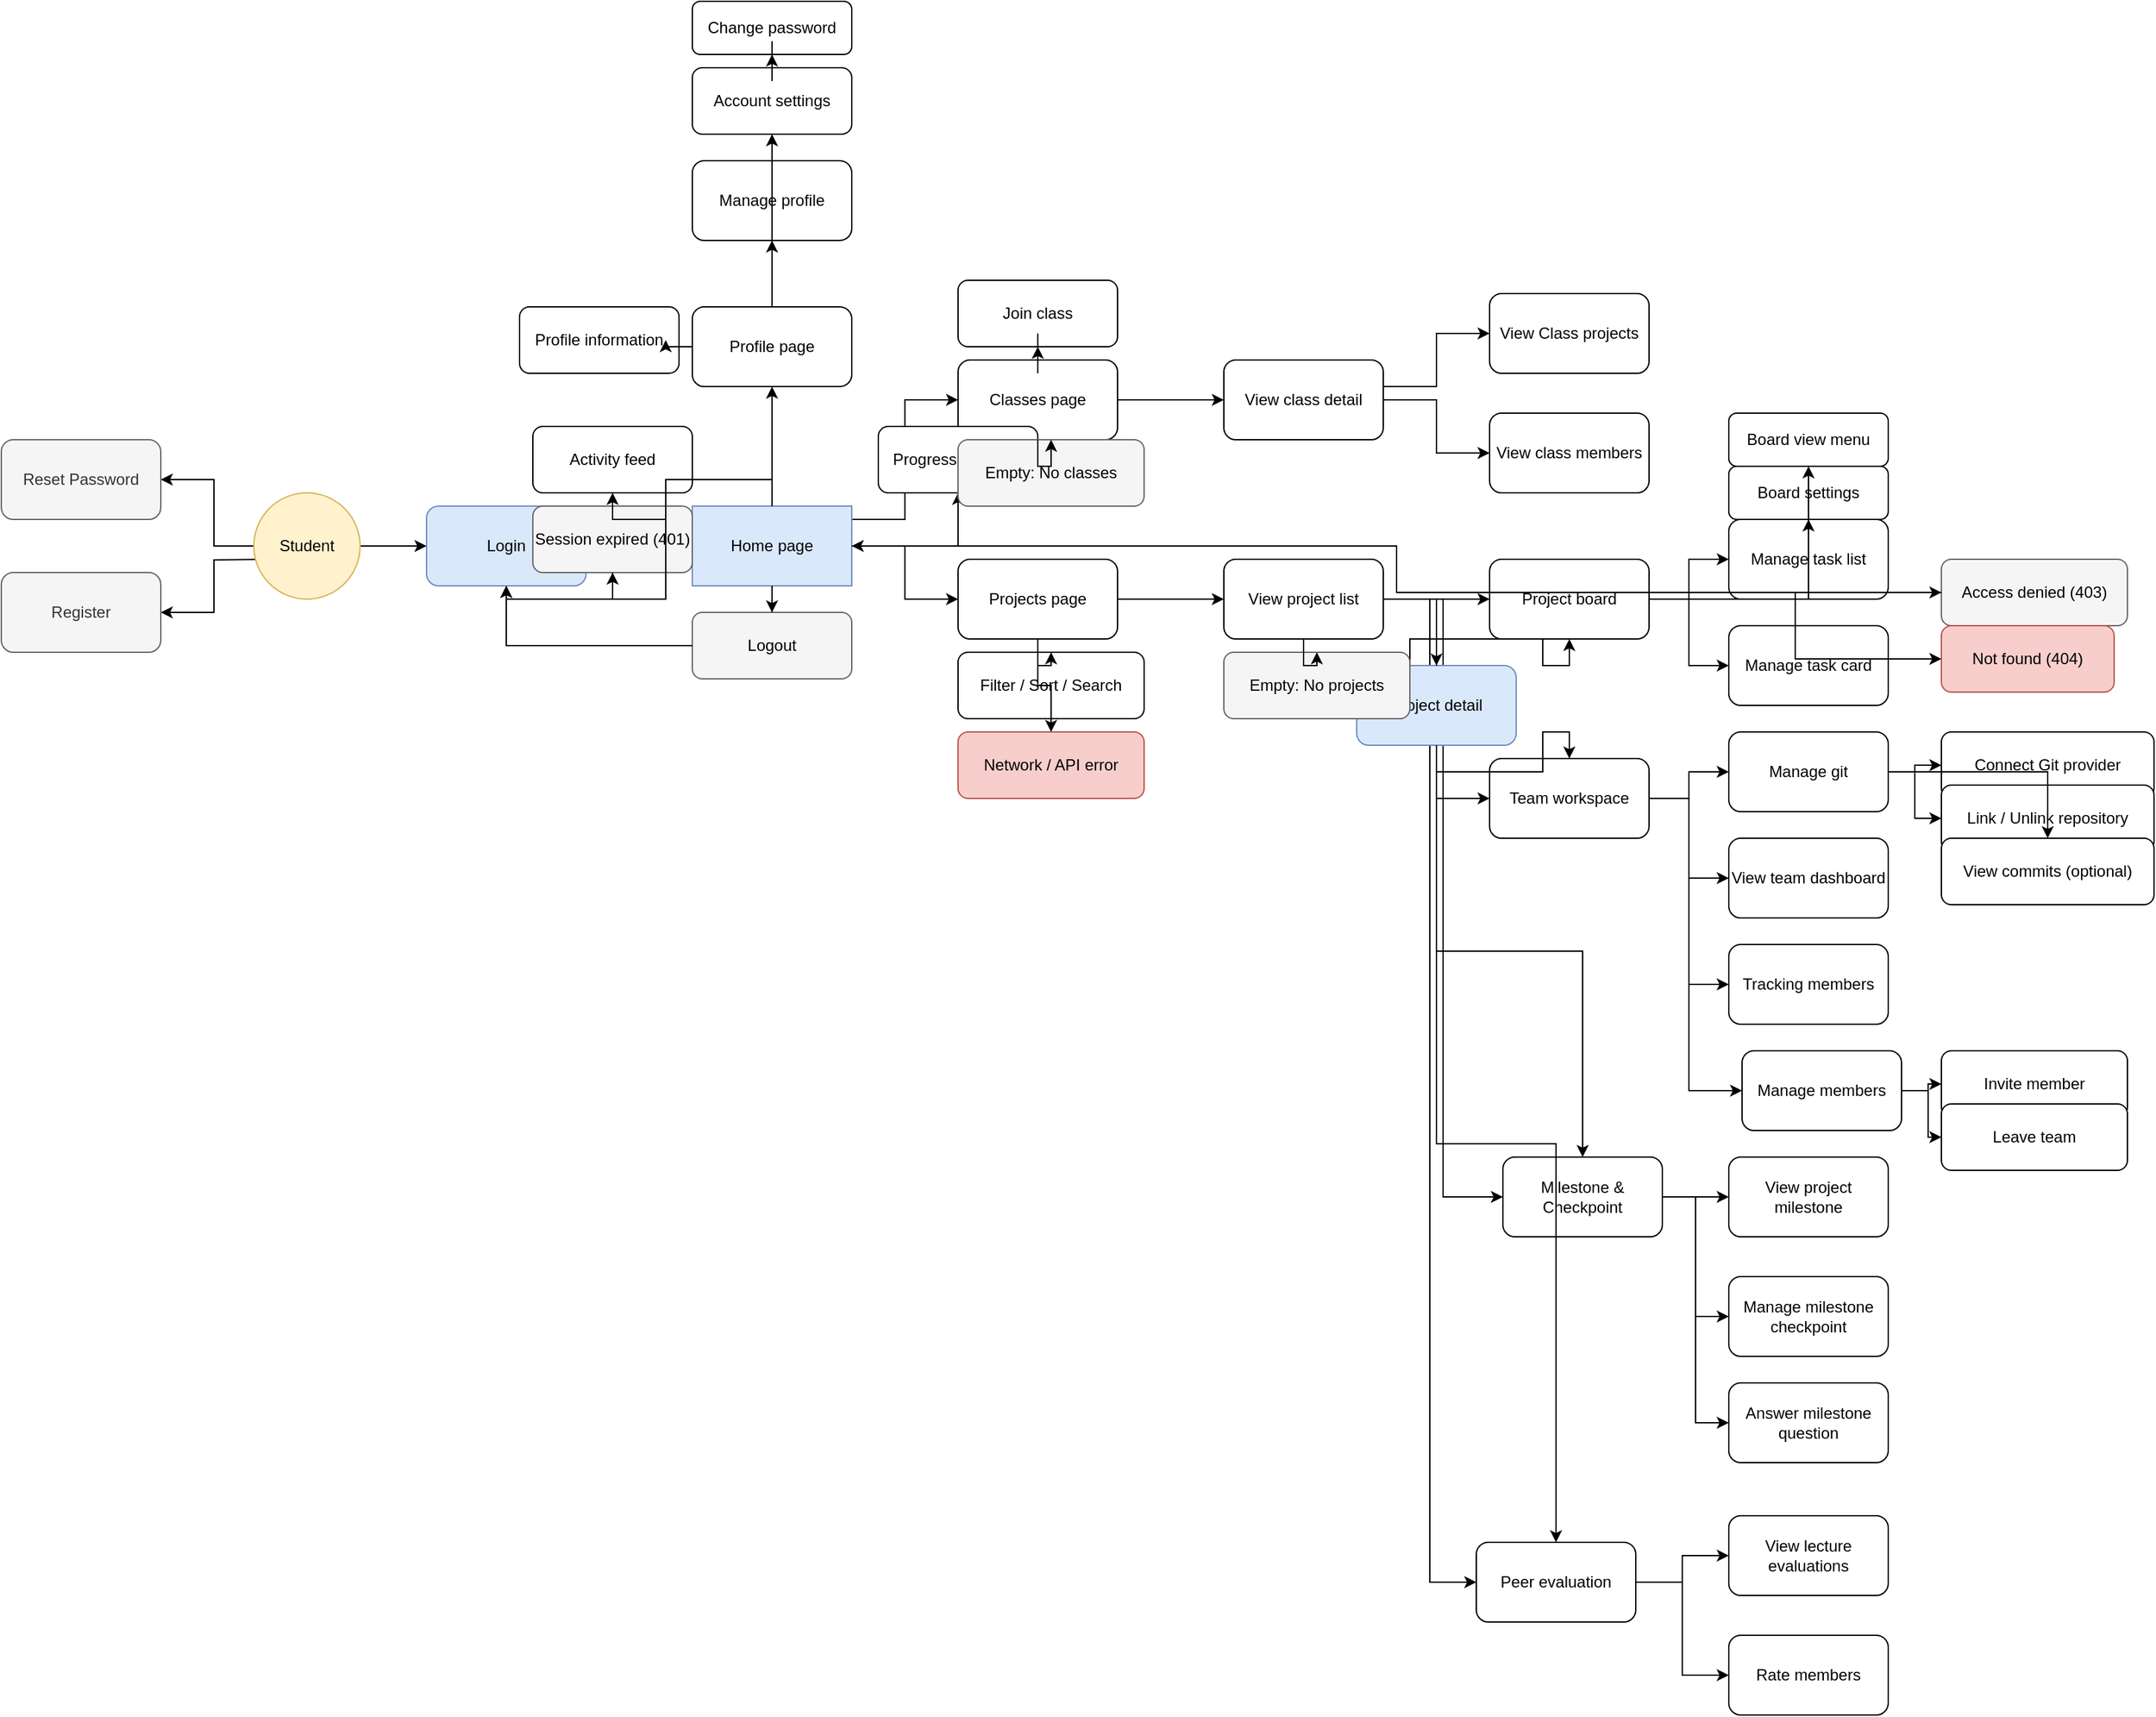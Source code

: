 <mxfile version="28.2.7">
<diagram name="Page-1" id="RX5u0pL_1naTzeweLBAo">
<mxGraphModel dx="2037" dy="1127" grid="1" gridSize="10" guides="1" tooltips="1" connect="1" arrows="1" fold="1" page="1" pageScale="1" pageWidth="850" pageHeight="1100" math="0" shadow="0">
<root>
<mxCell id="0"/>
<mxCell id="1" parent="0"/>
<mxCell id="w3yg10zAp99pLnALNRif-2" value="" style="edgeStyle=orthogonalEdgeStyle;rounded=0;orthogonalLoop=1;jettySize=auto;html=1;" edge="1" parent="1" source="w3yg10zAp99pLnALNRif-3" target="w3yg10zAp99pLnALNRif-13">
<mxGeometry relative="1" as="geometry"/>
</mxCell>
<mxCell id="w3yg10zAp99pLnALNRif-3" value="Login" style="rounded=1;whiteSpace=wrap;html=1;fillColor=#dae8fc;strokeColor=#6c8ebf;" vertex="1" parent="1">
<mxGeometry x="750" y="530" width="120" height="60" as="geometry"/>
</mxCell>
<mxCell id="w3yg10zAp99pLnALNRif-4" style="edgeStyle=orthogonalEdgeStyle;rounded=0;orthogonalLoop=1;jettySize=auto;html=1;entryX=1;entryY=0.5;entryDx=0;entryDy=0;" edge="1" parent="1" source="w3yg10zAp99pLnALNRif-7" target="w3yg10zAp99pLnALNRif-9">
<mxGeometry relative="1" as="geometry">
<Array as="points">
<mxPoint x="590" y="560"/>
<mxPoint x="590" y="510"/>
</Array>
</mxGeometry>
</mxCell>
<mxCell id="w3yg10zAp99pLnALNRif-5" style="edgeStyle=orthogonalEdgeStyle;rounded=0;orthogonalLoop=1;jettySize=auto;html=1;entryX=1;entryY=0.5;entryDx=0;entryDy=0;" edge="1" parent="1" target="w3yg10zAp99pLnALNRif-8">
<mxGeometry relative="1" as="geometry">
<mxPoint x="630.0" y="570.004" as="sourcePoint"/>
<mxPoint x="560" y="620" as="targetPoint"/>
</mxGeometry>
</mxCell>
<mxCell id="w3yg10zAp99pLnALNRif-6" style="edgeStyle=orthogonalEdgeStyle;rounded=0;orthogonalLoop=1;jettySize=auto;html=1;entryX=0;entryY=0.5;entryDx=0;entryDy=0;" edge="1" parent="1" source="w3yg10zAp99pLnALNRif-7" target="w3yg10zAp99pLnALNRif-3">
<mxGeometry relative="1" as="geometry"/>
</mxCell>
<mxCell id="w3yg10zAp99pLnALNRif-7" value="Student" style="ellipse;whiteSpace=wrap;html=1;aspect=fixed;fillColor=#fff2cc;strokeColor=#d6b656;" vertex="1" parent="1">
<mxGeometry x="620" y="520" width="80" height="80" as="geometry"/>
</mxCell>
<mxCell id="w3yg10zAp99pLnALNRif-8" value="Register" style="rounded=1;whiteSpace=wrap;html=1;fillColor=#f5f5f5;fontColor=#333333;strokeColor=#666666;" vertex="1" parent="1">
<mxGeometry x="430" y="580" width="120" height="60" as="geometry"/>
</mxCell>
<mxCell id="w3yg10zAp99pLnALNRif-9" value="Reset Password" style="rounded=1;whiteSpace=wrap;html=1;fillColor=#f5f5f5;fontColor=#333333;strokeColor=#666666;" vertex="1" parent="1">
<mxGeometry x="430" y="480" width="120" height="60" as="geometry"/>
</mxCell>
<mxCell id="w3yg10zAp99pLnALNRif-10" style="edgeStyle=orthogonalEdgeStyle;rounded=0;orthogonalLoop=1;jettySize=auto;html=1;entryX=0.5;entryY=1;entryDx=0;entryDy=0;" edge="1" parent="1" source="w3yg10zAp99pLnALNRif-13" target="w3yg10zAp99pLnALNRif-15">
<mxGeometry relative="1" as="geometry"/>
</mxCell>
<mxCell id="w3yg10zAp99pLnALNRif-11" style="edgeStyle=orthogonalEdgeStyle;rounded=0;orthogonalLoop=1;jettySize=auto;html=1;entryX=0;entryY=0.5;entryDx=0;entryDy=0;" edge="1" parent="1" source="w3yg10zAp99pLnALNRif-13" target="w3yg10zAp99pLnALNRif-17">
<mxGeometry relative="1" as="geometry">
<Array as="points">
<mxPoint x="1110" y="540"/>
<mxPoint x="1110" y="450"/>
</Array>
</mxGeometry>
</mxCell>
<mxCell id="w3yg10zAp99pLnALNRif-12" style="edgeStyle=orthogonalEdgeStyle;rounded=0;orthogonalLoop=1;jettySize=auto;html=1;entryX=0;entryY=0.5;entryDx=0;entryDy=0;" edge="1" parent="1" source="w3yg10zAp99pLnALNRif-13" target="w3yg10zAp99pLnALNRif-24">
<mxGeometry relative="1" as="geometry"/>
</mxCell>
<mxCell id="w3yg10zAp99pLnALNRif-13" value="Home page" style="rounded=0;whiteSpace=wrap;html=1;fillColor=#dae8fc;strokeColor=#6c8ebf;" vertex="1" parent="1">
<mxGeometry x="950" y="530" width="120" height="60" as="geometry"/>
</mxCell>
<mxCell id="w3yg10zAp99pLnALNRif-14" style="edgeStyle=orthogonalEdgeStyle;rounded=0;orthogonalLoop=1;jettySize=auto;html=1;exitX=0.5;exitY=0;exitDx=0;exitDy=0;" edge="1" parent="1" source="w3yg10zAp99pLnALNRif-15" target="w3yg10zAp99pLnALNRif-56">
<mxGeometry relative="1" as="geometry"/>
</mxCell>
<mxCell id="w3yg10zAp99pLnALNRif-15" value="Profile page" style="rounded=1;whiteSpace=wrap;html=1;" vertex="1" parent="1">
<mxGeometry x="950" y="380" width="120" height="60" as="geometry"/>
</mxCell>
<mxCell id="w3yg10zAp99pLnALNRif-16" value="" style="edgeStyle=orthogonalEdgeStyle;rounded=0;orthogonalLoop=1;jettySize=auto;html=1;" edge="1" parent="1" source="w3yg10zAp99pLnALNRif-17" target="w3yg10zAp99pLnALNRif-20">
<mxGeometry relative="1" as="geometry"/>
</mxCell>
<mxCell id="w3yg10zAp99pLnALNRif-17" value="Classes page" style="rounded=1;whiteSpace=wrap;html=1;" vertex="1" parent="1">
<mxGeometry x="1150" y="420" width="120" height="60" as="geometry"/>
</mxCell>
<mxCell id="w3yg10zAp99pLnALNRif-18" style="edgeStyle=orthogonalEdgeStyle;rounded=0;orthogonalLoop=1;jettySize=auto;html=1;entryX=0;entryY=0.5;entryDx=0;entryDy=0;" edge="1" parent="1" source="w3yg10zAp99pLnALNRif-20" target="w3yg10zAp99pLnALNRif-21">
<mxGeometry relative="1" as="geometry">
<Array as="points">
<mxPoint x="1510" y="440"/>
<mxPoint x="1510" y="400"/>
</Array>
</mxGeometry>
</mxCell>
<mxCell id="w3yg10zAp99pLnALNRif-19" style="edgeStyle=orthogonalEdgeStyle;rounded=0;orthogonalLoop=1;jettySize=auto;html=1;entryX=0;entryY=0.5;entryDx=0;entryDy=0;" edge="1" parent="1" source="w3yg10zAp99pLnALNRif-20" target="w3yg10zAp99pLnALNRif-22">
<mxGeometry relative="1" as="geometry"/>
</mxCell>
<mxCell id="w3yg10zAp99pLnALNRif-20" value="View class detail" style="rounded=1;whiteSpace=wrap;html=1;" vertex="1" parent="1">
<mxGeometry x="1350" y="420" width="120" height="60" as="geometry"/>
</mxCell>
<mxCell id="w3yg10zAp99pLnALNRif-21" value="View Class projects" style="rounded=1;whiteSpace=wrap;html=1;" vertex="1" parent="1">
<mxGeometry x="1550" y="370" width="120" height="60" as="geometry"/>
</mxCell>
<mxCell id="w3yg10zAp99pLnALNRif-22" value="View class members" style="whiteSpace=wrap;html=1;rounded=1;" vertex="1" parent="1">
<mxGeometry x="1550" y="460" width="120" height="60" as="geometry"/>
</mxCell>
<mxCell id="w3yg10zAp99pLnALNRif-23" value="" style="edgeStyle=orthogonalEdgeStyle;rounded=0;orthogonalLoop=1;jettySize=auto;html=1;" edge="1" parent="1" source="w3yg10zAp99pLnALNRif-24" target="w3yg10zAp99pLnALNRif-29">
<mxGeometry relative="1" as="geometry"/>
</mxCell>
<mxCell id="w3yg10zAp99pLnALNRif-24" value="Projects page" style="rounded=1;whiteSpace=wrap;html=1;" vertex="1" parent="1">
<mxGeometry x="1150" y="570" width="120" height="60" as="geometry"/>
</mxCell>
<mxCell id="w3yg10zAp99pLnALNRif-25" value="" style="edgeStyle=orthogonalEdgeStyle;rounded=0;orthogonalLoop=1;jettySize=auto;html=1;" edge="1" parent="1" source="w3yg10zAp99pLnALNRif-29" target="w3yg10zAp99pLnALNRif-32">
<mxGeometry relative="1" as="geometry"/>
</mxCell>
<mxCell id="w3yg10zAp99pLnALNRif-26" style="edgeStyle=orthogonalEdgeStyle;rounded=0;orthogonalLoop=1;jettySize=auto;html=1;entryX=0;entryY=0.5;entryDx=0;entryDy=0;" edge="1" parent="1" source="w3yg10zAp99pLnALNRif-29" target="w3yg10zAp99pLnALNRif-37">
<mxGeometry relative="1" as="geometry"/>
</mxCell>
<mxCell id="w3yg10zAp99pLnALNRif-27" style="edgeStyle=orthogonalEdgeStyle;rounded=0;orthogonalLoop=1;jettySize=auto;html=1;entryX=0;entryY=0.5;entryDx=0;entryDy=0;" edge="1" parent="1" source="w3yg10zAp99pLnALNRif-29" target="w3yg10zAp99pLnALNRif-41">
<mxGeometry relative="1" as="geometry"/>
</mxCell>
<mxCell id="w3yg10zAp99pLnALNRif-28" style="edgeStyle=orthogonalEdgeStyle;rounded=0;orthogonalLoop=1;jettySize=auto;html=1;entryX=0;entryY=0.5;entryDx=0;entryDy=0;" edge="1" parent="1" source="w3yg10zAp99pLnALNRif-29" target="w3yg10zAp99pLnALNRif-44">
<mxGeometry relative="1" as="geometry"/>
</mxCell>
<mxCell id="w3yg10zAp99pLnALNRif-29" value="View project list" style="whiteSpace=wrap;html=1;rounded=1;" vertex="1" parent="1">
<mxGeometry x="1350" y="570" width="120" height="60" as="geometry"/>
</mxCell>
<mxCell id="w3yg10zAp99pLnALNRif-30" style="edgeStyle=orthogonalEdgeStyle;rounded=0;orthogonalLoop=1;jettySize=auto;html=1;" edge="1" parent="1" source="w3yg10zAp99pLnALNRif-32" target="w3yg10zAp99pLnALNRif-45">
<mxGeometry relative="1" as="geometry"/>
</mxCell>
<mxCell id="w3yg10zAp99pLnALNRif-31" style="edgeStyle=orthogonalEdgeStyle;rounded=0;orthogonalLoop=1;jettySize=auto;html=1;" edge="1" parent="1" source="w3yg10zAp99pLnALNRif-32" target="w3yg10zAp99pLnALNRif-46">
<mxGeometry relative="1" as="geometry"/>
</mxCell>
<mxCell id="w3yg10zAp99pLnALNRif-32" value="Project board" style="whiteSpace=wrap;html=1;rounded=1;" vertex="1" parent="1">
<mxGeometry x="1550" y="570" width="120" height="60" as="geometry"/>
</mxCell>
<mxCell id="w3yg10zAp99pLnALNRif-33" style="edgeStyle=orthogonalEdgeStyle;rounded=0;orthogonalLoop=1;jettySize=auto;html=1;" edge="1" parent="1" source="w3yg10zAp99pLnALNRif-37" target="w3yg10zAp99pLnALNRif-47">
<mxGeometry relative="1" as="geometry"/>
</mxCell>
<mxCell id="w3yg10zAp99pLnALNRif-34" style="edgeStyle=orthogonalEdgeStyle;rounded=0;orthogonalLoop=1;jettySize=auto;html=1;entryX=0;entryY=0.5;entryDx=0;entryDy=0;" edge="1" parent="1" source="w3yg10zAp99pLnALNRif-37" target="w3yg10zAp99pLnALNRif-48">
<mxGeometry relative="1" as="geometry"/>
</mxCell>
<mxCell id="w3yg10zAp99pLnALNRif-35" style="edgeStyle=orthogonalEdgeStyle;rounded=0;orthogonalLoop=1;jettySize=auto;html=1;entryX=0;entryY=0.5;entryDx=0;entryDy=0;" edge="1" parent="1" source="w3yg10zAp99pLnALNRif-37" target="w3yg10zAp99pLnALNRif-49">
<mxGeometry relative="1" as="geometry"/>
</mxCell>
<mxCell id="w3yg10zAp99pLnALNRif-36" style="edgeStyle=orthogonalEdgeStyle;rounded=0;orthogonalLoop=1;jettySize=auto;html=1;entryX=0;entryY=0.5;entryDx=0;entryDy=0;" edge="1" parent="1" source="w3yg10zAp99pLnALNRif-37" target="w3yg10zAp99pLnALNRif-50">
<mxGeometry relative="1" as="geometry">
<Array as="points">
<mxPoint x="1700" y="750"/>
<mxPoint x="1700" y="970"/>
</Array>
</mxGeometry>
</mxCell>
<mxCell id="w3yg10zAp99pLnALNRif-37" value="Team workspace" style="whiteSpace=wrap;html=1;rounded=1;" vertex="1" parent="1">
<mxGeometry x="1550" y="720" width="120" height="60" as="geometry"/>
</mxCell>
<mxCell id="w3yg10zAp99pLnALNRif-38" style="edgeStyle=orthogonalEdgeStyle;rounded=0;orthogonalLoop=1;jettySize=auto;html=1;" edge="1" parent="1" source="w3yg10zAp99pLnALNRif-41" target="w3yg10zAp99pLnALNRif-51">
<mxGeometry relative="1" as="geometry"/>
</mxCell>
<mxCell id="w3yg10zAp99pLnALNRif-39" style="edgeStyle=orthogonalEdgeStyle;rounded=0;orthogonalLoop=1;jettySize=auto;html=1;entryX=0;entryY=0.5;entryDx=0;entryDy=0;" edge="1" parent="1" source="w3yg10zAp99pLnALNRif-41" target="w3yg10zAp99pLnALNRif-52">
<mxGeometry relative="1" as="geometry"/>
</mxCell>
<mxCell id="w3yg10zAp99pLnALNRif-40" style="edgeStyle=orthogonalEdgeStyle;rounded=0;orthogonalLoop=1;jettySize=auto;html=1;entryX=0;entryY=0.5;entryDx=0;entryDy=0;" edge="1" parent="1" source="w3yg10zAp99pLnALNRif-41" target="w3yg10zAp99pLnALNRif-53">
<mxGeometry relative="1" as="geometry"/>
</mxCell>
<mxCell id="w3yg10zAp99pLnALNRif-41" value="Milestone &amp; Checkpoint" style="whiteSpace=wrap;html=1;rounded=1;" vertex="1" parent="1">
<mxGeometry x="1560" y="1020" width="120" height="60" as="geometry"/>
</mxCell>
<mxCell id="w3yg10zAp99pLnALNRif-42" style="edgeStyle=orthogonalEdgeStyle;rounded=0;orthogonalLoop=1;jettySize=auto;html=1;entryX=0;entryY=0.5;entryDx=0;entryDy=0;" edge="1" parent="1" source="w3yg10zAp99pLnALNRif-44" target="w3yg10zAp99pLnALNRif-54">
<mxGeometry relative="1" as="geometry"/>
</mxCell>
<mxCell id="w3yg10zAp99pLnALNRif-43" style="edgeStyle=orthogonalEdgeStyle;rounded=0;orthogonalLoop=1;jettySize=auto;html=1;entryX=0;entryY=0.5;entryDx=0;entryDy=0;" edge="1" parent="1" source="w3yg10zAp99pLnALNRif-44" target="w3yg10zAp99pLnALNRif-55">
<mxGeometry relative="1" as="geometry"/>
</mxCell>
<mxCell id="w3yg10zAp99pLnALNRif-44" value="Peer evaluation" style="whiteSpace=wrap;html=1;rounded=1;" vertex="1" parent="1">
<mxGeometry x="1540" y="1310" width="120" height="60" as="geometry"/>
</mxCell>
<mxCell id="w3yg10zAp99pLnALNRif-45" value="Manage task list" style="rounded=1;whiteSpace=wrap;html=1;" vertex="1" parent="1">
<mxGeometry x="1730" y="540" width="120" height="60" as="geometry"/>
</mxCell>
<mxCell id="w3yg10zAp99pLnALNRif-46" value="Manage task card" style="rounded=1;whiteSpace=wrap;html=1;" vertex="1" parent="1">
<mxGeometry x="1730" y="620" width="120" height="60" as="geometry"/>
</mxCell>
<mxCell id="w3yg10zAp99pLnALNRif-47" value="Manage git" style="rounded=1;whiteSpace=wrap;html=1;" vertex="1" parent="1">
<mxGeometry x="1730" y="700" width="120" height="60" as="geometry"/>
</mxCell>
<mxCell id="w3yg10zAp99pLnALNRif-48" value="View team dashboard" style="rounded=1;whiteSpace=wrap;html=1;" vertex="1" parent="1">
<mxGeometry x="1730" y="780" width="120" height="60" as="geometry"/>
</mxCell>
<mxCell id="w3yg10zAp99pLnALNRif-49" value="Tracking members" style="rounded=1;whiteSpace=wrap;html=1;" vertex="1" parent="1">
<mxGeometry x="1730" y="860" width="120" height="60" as="geometry"/>
</mxCell>
<mxCell id="w3yg10zAp99pLnALNRif-50" value="Manage members" style="rounded=1;whiteSpace=wrap;html=1;" vertex="1" parent="1">
<mxGeometry x="1740" y="940" width="120" height="60" as="geometry"/>
</mxCell>
<mxCell id="w3yg10zAp99pLnALNRif-51" value="View project milestone" style="rounded=1;whiteSpace=wrap;html=1;" vertex="1" parent="1">
<mxGeometry x="1730" y="1020" width="120" height="60" as="geometry"/>
</mxCell>
<mxCell id="w3yg10zAp99pLnALNRif-52" value="Manage milestone checkpoint" style="rounded=1;whiteSpace=wrap;html=1;" vertex="1" parent="1">
<mxGeometry x="1730" y="1110" width="120" height="60" as="geometry"/>
</mxCell>
<mxCell id="w3yg10zAp99pLnALNRif-53" value="Answer milestone question" style="rounded=1;whiteSpace=wrap;html=1;" vertex="1" parent="1">
<mxGeometry x="1730" y="1190" width="120" height="60" as="geometry"/>
</mxCell>
<mxCell id="w3yg10zAp99pLnALNRif-54" value="View lecture evaluations" style="rounded=1;whiteSpace=wrap;html=1;" vertex="1" parent="1">
<mxGeometry x="1730" y="1290" width="120" height="60" as="geometry"/>
</mxCell>
<mxCell id="w3yg10zAp99pLnALNRif-55" value="Rate members" style="rounded=1;whiteSpace=wrap;html=1;" vertex="1" parent="1">
<mxGeometry x="1730" y="1380" width="120" height="60" as="geometry"/>
</mxCell>
<mxCell id="w3yg10zAp99pLnALNRif-56" value="Manage profile" style="rounded=1;whiteSpace=wrap;html=1;" vertex="1" parent="1">
<mxGeometry x="950" y="270" width="120" height="60" as="geometry"/>
</mxCell>
<!-- Added flows: Logout, 401/403, Profile splits, Activity/Analytics, Project filters, Project hub, Board settings/view, Git config, Join class, Empty/Error states -->
<!-- Logout from Home -->
<mxCell id="w3yg10zAp99pLnALNRif-57" value="Logout" style="rounded=1;whiteSpace=wrap;html=1;fillColor=#f5f5f5;strokeColor=#666666;" vertex="1" parent="1">
<mxGeometry x="950" y="610" width="120" height="50" as="geometry"/>
</mxCell>
<mxCell id="w3yg10zAp99pLnALNRif-58" style="edgeStyle=orthogonalEdgeStyle;rounded=0;orthogonalLoop=1;jettySize=auto;html=1;" edge="1" parent="1" source="w3yg10zAp99pLnALNRif-13" target="w3yg10zAp99pLnALNRif-57">
<mxGeometry relative="1" as="geometry"/>
</mxCell>
<mxCell id="w3yg10zAp99pLnALNRif-59" style="edgeStyle=orthogonalEdgeStyle;rounded=0;orthogonalLoop=1;jettySize=auto;html=1;" edge="1" parent="1" source="w3yg10zAp99pLnALNRif-57" target="w3yg10zAp99pLnALNRif-3">
<mxGeometry relative="1" as="geometry"/>
</mxCell>
<!-- Session expired (401) from Home to Login -->
<mxCell id="w3yg10zAp99pLnALNRif-60" value="Session expired (401)" style="rounded=1;whiteSpace=wrap;html=1;fillColor=#f5f5f5;strokeColor=#666666;" vertex="1" parent="1">
<mxGeometry x="830" y="530" width="120" height="50" as="geometry"/>
</mxCell>
<mxCell id="w3yg10zAp99pLnALNRif-61" style="edgeStyle=orthogonalEdgeStyle;rounded=0;orthogonalLoop=1;jettySize=auto;html=1;" edge="1" parent="1" source="w3yg10zAp99pLnALNRif-13" target="w3yg10zAp99pLnALNRif-60">
<mxGeometry relative="1" as="geometry"/>
</mxCell>
<mxCell id="w3yg10zAp99pLnALNRif-62" style="edgeStyle=orthogonalEdgeStyle;rounded=0;orthogonalLoop=1;jettySize=auto;html=1;" edge="1" parent="1" source="w3yg10zAp99pLnALNRif-60" target="w3yg10zAp99pLnALNRif-3">
<mxGeometry relative="1" as="geometry"/>
</mxCell>
<!-- Access denied (403) from deep-linking Project board -->
<mxCell id="w3yg10zAp99pLnALNRif-63" value="Access denied (403)" style="rounded=1;whiteSpace=wrap;html=1;fillColor=#f5f5f5;strokeColor=#666666;" vertex="1" parent="1">
<mxGeometry x="1890" y="570" width="140" height="50" as="geometry"/>
</mxCell>
<mxCell id="w3yg10zAp99pLnALNRif-64" style="edgeStyle=orthogonalEdgeStyle;rounded=0;orthogonalLoop=1;jettySize=auto;html=1;" edge="1" parent="1" source="w3yg10zAp99pLnALNRif-32" target="w3yg10zAp99pLnALNRif-63">
<mxGeometry relative="1" as="geometry"/>
</mxCell>
<mxCell id="w3yg10zAp99pLnALNRif-65" style="edgeStyle=orthogonalEdgeStyle;rounded=0;orthogonalLoop=1;jettySize=auto;html=1;" edge="1" parent="1" source="w3yg10zAp99pLnALNRif-63" target="w3yg10zAp99pLnALNRif-13">
<mxGeometry relative="1" as="geometry"/>
</mxCell>
<!-- Profile splits: Profile information and Account settings -> Change password -->
<mxCell id="w3yg10zAp99pLnALNRif-66" value="Profile information" style="rounded=1;whiteSpace=wrap;html=1;" vertex="1" parent="1">
<mxGeometry x="820" y="380" width="120" height="50" as="geometry"/>
</mxCell>
<mxCell id="w3yg10zAp99pLnALNRif-67" style="edgeStyle=orthogonalEdgeStyle;rounded=0;orthogonalLoop=1;jettySize=auto;html=1;" edge="1" parent="1" source="w3yg10zAp99pLnALNRif-15" target="w3yg10zAp99pLnALNRif-66">
<mxGeometry relative="1" as="geometry"/>
</mxCell>
<mxCell id="w3yg10zAp99pLnALNRif-68" value="Account settings" style="rounded=1;whiteSpace=wrap;html=1;" vertex="1" parent="1">
<mxGeometry x="950" y="200" width="120" height="50" as="geometry"/>
</mxCell>
<mxCell id="w3yg10zAp99pLnALNRif-69" style="edgeStyle=orthogonalEdgeStyle;rounded=0;orthogonalLoop=1;jettySize=auto;html=1;" edge="1" parent="1" source="w3yg10zAp99pLnALNRif-15" target="w3yg10zAp99pLnALNRif-68">
<mxGeometry relative="1" as="geometry"/>
</mxCell>
<mxCell id="w3yg10zAp99pLnALNRif-70" value="Change password" style="rounded=1;whiteSpace=wrap;html=1;" vertex="1" parent="1">
<mxGeometry x="950" y="150" width="120" height="40" as="geometry"/>
</mxCell>
<mxCell id="w3yg10zAp99pLnALNRif-71" style="edgeStyle=orthogonalEdgeStyle;rounded=0;orthogonalLoop=1;jettySize=auto;html=1;" edge="1" parent="1" source="w3yg10zAp99pLnALNRif-68" target="w3yg10zAp99pLnALNRif-70">
<mxGeometry relative="1" as="geometry"/>
</mxCell>
<!-- Home: Activity feed and Progress analytics -->
<mxCell id="w3yg10zAp99pLnALNRif-72" value="Activity feed" style="rounded=1;whiteSpace=wrap;html=1;" vertex="1" parent="1">
<mxGeometry x="830" y="470" width="120" height="50" as="geometry"/>
</mxCell>
<mxCell id="w3yg10zAp99pLnALNRif-73" style="edgeStyle=orthogonalEdgeStyle;rounded=0;orthogonalLoop=1;jettySize=auto;html=1;" edge="1" parent="1" source="w3yg10zAp99pLnALNRif-13" target="w3yg10zAp99pLnALNRif-72">
<mxGeometry relative="1" as="geometry"/>
</mxCell>
<mxCell id="w3yg10zAp99pLnALNRif-74" value="Progress analytics" style="rounded=1;whiteSpace=wrap;html=1;" vertex="1" parent="1">
<mxGeometry x="1090" y="470" width="120" height="50" as="geometry"/>
</mxCell>
<mxCell id="w3yg10zAp99pLnALNRif-75" style="edgeStyle=orthogonalEdgeStyle;rounded=0;orthogonalLoop=1;jettySize=auto;html=1;" edge="1" parent="1" source="w3yg10zAp99pLnALNRif-13" target="w3yg10zAp99pLnALNRif-74">
<mxGeometry relative="1" as="geometry"/>
</mxCell>
<!-- Projects page: Filters and error state -->
<mxCell id="w3yg10zAp99pLnALNRif-76" value="Filter / Sort / Search" style="rounded=1;whiteSpace=wrap;html=1;" vertex="1" parent="1">
<mxGeometry x="1150" y="640" width="140" height="50" as="geometry"/>
</mxCell>
<mxCell id="w3yg10zAp99pLnALNRif-77" style="edgeStyle=orthogonalEdgeStyle;rounded=0;orthogonalLoop=1;jettySize=auto;html=1;" edge="1" parent="1" source="w3yg10zAp99pLnALNRif-24" target="w3yg10zAp99pLnALNRif-76">
<mxGeometry relative="1" as="geometry"/>
</mxCell>
<mxCell id="w3yg10zAp99pLnALNRif-100" value="Network / API error" style="rounded=1;whiteSpace=wrap;html=1;fillColor=#f8cecc;strokeColor=#b85450;" vertex="1" parent="1">
<mxGeometry x="1150" y="700" width="140" height="50" as="geometry"/>
</mxCell>
<mxCell id="w3yg10zAp99pLnALNRif-101" style="edgeStyle=orthogonalEdgeStyle;rounded=0;orthogonalLoop=1;jettySize=auto;html=1;" edge="1" parent="1" source="w3yg10zAp99pLnALNRif-24" target="w3yg10zAp99pLnALNRif-100">
<mxGeometry relative="1" as="geometry"/>
</mxCell>
<!-- Project detail hub -->
<mxCell id="w3yg10zAp99pLnALNRif-78" value="Project detail" style="rounded=1;whiteSpace=wrap;html=1;fillColor=#dae8fc;strokeColor=#6c8ebf;" vertex="1" parent="1">
<mxGeometry x="1450" y="650" width="120" height="60" as="geometry"/>
</mxCell>
<mxCell id="w3yg10zAp99pLnALNRif-79" style="edgeStyle=orthogonalEdgeStyle;rounded=0;orthogonalLoop=1;jettySize=auto;html=1;" edge="1" parent="1" source="w3yg10zAp99pLnALNRif-29" target="w3yg10zAp99pLnALNRif-78">
<mxGeometry relative="1" as="geometry"/>
</mxCell>
<mxCell id="w3yg10zAp99pLnALNRif-80" style="edgeStyle=orthogonalEdgeStyle;rounded=0;orthogonalLoop=1;jettySize=auto;html=1;" edge="1" parent="1" source="w3yg10zAp99pLnALNRif-78" target="w3yg10zAp99pLnALNRif-32">
<mxGeometry relative="1" as="geometry"/>
</mxCell>
<mxCell id="w3yg10zAp99pLnALNRif-81" style="edgeStyle=orthogonalEdgeStyle;rounded=0;orthogonalLoop=1;jettySize=auto;html=1;" edge="1" parent="1" source="w3yg10zAp99pLnALNRif-78" target="w3yg10zAp99pLnALNRif-37">
<mxGeometry relative="1" as="geometry"/>
</mxCell>
<mxCell id="w3yg10zAp99pLnALNRif-82" style="edgeStyle=orthogonalEdgeStyle;rounded=0;orthogonalLoop=1;jettySize=auto;html=1;" edge="1" parent="1" source="w3yg10zAp99pLnALNRif-78" target="w3yg10zAp99pLnALNRif-41">
<mxGeometry relative="1" as="geometry"/>
</mxCell>
<mxCell id="w3yg10zAp99pLnALNRif-83" style="edgeStyle=orthogonalEdgeStyle;rounded=0;orthogonalLoop=1;jettySize=auto;html=1;" edge="1" parent="1" source="w3yg10zAp99pLnALNRif-78" target="w3yg10zAp99pLnALNRif-44">
<mxGeometry relative="1" as="geometry"/>
</mxCell>
<!-- Project board: Board settings and View menu; Not found (404) -->
<mxCell id="w3yg10zAp99pLnALNRif-84" value="Board settings" style="rounded=1;whiteSpace=wrap;html=1;" vertex="1" parent="1">
<mxGeometry x="1730" y="500" width="120" height="40" as="geometry"/>
</mxCell>
<mxCell id="w3yg10zAp99pLnALNRif-85" style="edgeStyle=orthogonalEdgeStyle;rounded=0;orthogonalLoop=1;jettySize=auto;html=1;" edge="1" parent="1" source="w3yg10zAp99pLnALNRif-32" target="w3yg10zAp99pLnALNRif-84">
<mxGeometry relative="1" as="geometry"/>
</mxCell>
<mxCell id="w3yg10zAp99pLnALNRif-86" value="Board view menu" style="rounded=1;whiteSpace=wrap;html=1;" vertex="1" parent="1">
<mxGeometry x="1730" y="460" width="120" height="40" as="geometry"/>
</mxCell>
<mxCell id="w3yg10zAp99pLnALNRif-87" style="edgeStyle=orthogonalEdgeStyle;rounded=0;orthogonalLoop=1;jettySize=auto;html=1;" edge="1" parent="1" source="w3yg10zAp99pLnALNRif-32" target="w3yg10zAp99pLnALNRif-86">
<mxGeometry relative="1" as="geometry"/>
</mxCell>
<mxCell id="w3yg10zAp99pLnALNRif-102" value="Not found (404)" style="rounded=1;whiteSpace=wrap;html=1;fillColor=#f8cecc;strokeColor=#b85450;" vertex="1" parent="1">
<mxGeometry x="1890" y="620" width="130" height="50" as="geometry"/>
</mxCell>
<mxCell id="w3yg10zAp99pLnALNRif-103" style="edgeStyle=orthogonalEdgeStyle;rounded=0;orthogonalLoop=1;jettySize=auto;html=1;" edge="1" parent="1" source="w3yg10zAp99pLnALNRif-32" target="w3yg10zAp99pLnALNRif-102">
<mxGeometry relative="1" as="geometry"/>
</mxCell>
<!-- Manage git: subnodes -->
<mxCell id="w3yg10zAp99pLnALNRif-88" value="Connect Git provider" style="rounded=1;whiteSpace=wrap;html=1;" vertex="1" parent="1">
<mxGeometry x="1890" y="700" width="160" height="50" as="geometry"/>
</mxCell>
<mxCell id="w3yg10zAp99pLnALNRif-89" style="edgeStyle=orthogonalEdgeStyle;rounded=0;orthogonalLoop=1;jettySize=auto;html=1;" edge="1" parent="1" source="w3yg10zAp99pLnALNRif-47" target="w3yg10zAp99pLnALNRif-88">
<mxGeometry relative="1" as="geometry"/>
</mxCell>
<mxCell id="w3yg10zAp99pLnALNRif-90" value="Link / Unlink repository" style="rounded=1;whiteSpace=wrap;html=1;" vertex="1" parent="1">
<mxGeometry x="1890" y="740" width="160" height="50" as="geometry"/>
</mxCell>
<mxCell id="w3yg10zAp99pLnALNRif-91" style="edgeStyle=orthogonalEdgeStyle;rounded=0;orthogonalLoop=1;jettySize=auto;html=1;" edge="1" parent="1" source="w3yg10zAp99pLnALNRif-47" target="w3yg10zAp99pLnALNRif-90">
<mxGeometry relative="1" as="geometry"/>
</mxCell>
<mxCell id="w3yg10zAp99pLnALNRif-92" value="View commits (optional)" style="rounded=1;whiteSpace=wrap;html=1;" vertex="1" parent="1">
<mxGeometry x="1890" y="780" width="160" height="50" as="geometry"/>
</mxCell>
<mxCell id="w3yg10zAp99pLnALNRif-93" style="edgeStyle=orthogonalEdgeStyle;rounded=0;orthogonalLoop=1;jettySize=auto;html=1;" edge="1" parent="1" source="w3yg10zAp99pLnALNRif-47" target="w3yg10zAp99pLnALNRif-92">
<mxGeometry relative="1" as="geometry"/>
</mxCell>
<!-- Classes: Join and Empty state -->
<mxCell id="w3yg10zAp99pLnALNRif-94" value="Join class" style="rounded=1;whiteSpace=wrap;html=1;" vertex="1" parent="1">
<mxGeometry x="1150" y="360" width="120" height="50" as="geometry"/>
</mxCell>
<mxCell id="w3yg10zAp99pLnALNRif-95" style="edgeStyle=orthogonalEdgeStyle;rounded=0;orthogonalLoop=1;jettySize=auto;html=1;" edge="1" parent="1" source="w3yg10zAp99pLnALNRif-17" target="w3yg10zAp99pLnALNRif-94">
<mxGeometry relative="1" as="geometry"/>
</mxCell>
<mxCell id="w3yg10zAp99pLnALNRif-96" value="Empty: No classes" style="rounded=1;whiteSpace=wrap;html=1;fillColor=#f5f5f5;strokeColor=#666666;" vertex="1" parent="1">
<mxGeometry x="1150" y="480" width="140" height="50" as="geometry"/>
</mxCell>
<mxCell id="w3yg10zAp99pLnALNRif-97" style="edgeStyle=orthogonalEdgeStyle;rounded=0;orthogonalLoop=1;jettySize=auto;html=1;" edge="1" parent="1" source="w3yg10zAp99pLnALNRif-17" target="w3yg10zAp99pLnALNRif-96">
<mxGeometry relative="1" as="geometry"/>
</mxCell>
<!-- Projects: Empty state -->
<mxCell id="w3yg10zAp99pLnALNRif-98" value="Empty: No projects" style="rounded=1;whiteSpace=wrap;html=1;fillColor=#f5f5f5;strokeColor=#666666;" vertex="1" parent="1">
<mxGeometry x="1350" y="640" width="140" height="50" as="geometry"/>
</mxCell>
<mxCell id="w3yg10zAp99pLnALNRif-99" style="edgeStyle=orthogonalEdgeStyle;rounded=0;orthogonalLoop=1;jettySize=auto;html=1;" edge="1" parent="1" source="w3yg10zAp99pLnALNRif-29" target="w3yg10zAp99pLnALNRif-98">
<mxGeometry relative="1" as="geometry"/>
</mxCell>
<!-- Manage members: Invite & Leave team -->
<mxCell id="w3yg10zAp99pLnALNRif-104" value="Invite member" style="rounded=1;whiteSpace=wrap;html=1;" vertex="1" parent="1">
<mxGeometry x="1890" y="940" width="140" height="50" as="geometry"/>
</mxCell>
<mxCell id="w3yg10zAp99pLnALNRif-105" style="edgeStyle=orthogonalEdgeStyle;rounded=0;orthogonalLoop=1;jettySize=auto;html=1;" edge="1" parent="1" source="w3yg10zAp99pLnALNRif-50" target="w3yg10zAp99pLnALNRif-104">
<mxGeometry relative="1" as="geometry"/>
</mxCell>
<mxCell id="w3yg10zAp99pLnALNRif-106" value="Leave team" style="rounded=1;whiteSpace=wrap;html=1;" vertex="1" parent="1">
<mxGeometry x="1890" y="980" width="140" height="50" as="geometry"/>
</mxCell>
<mxCell id="w3yg10zAp99pLnALNRif-107" style="edgeStyle=orthogonalEdgeStyle;rounded=0;orthogonalLoop=1;jettySize=auto;html=1;" edge="1" parent="1" source="w3yg10zAp99pLnALNRif-50" target="w3yg10zAp99pLnALNRif-106">
<mxGeometry relative="1" as="geometry"/>
</mxCell>
</root>
</mxGraphModel>
</diagram>
</mxfile>